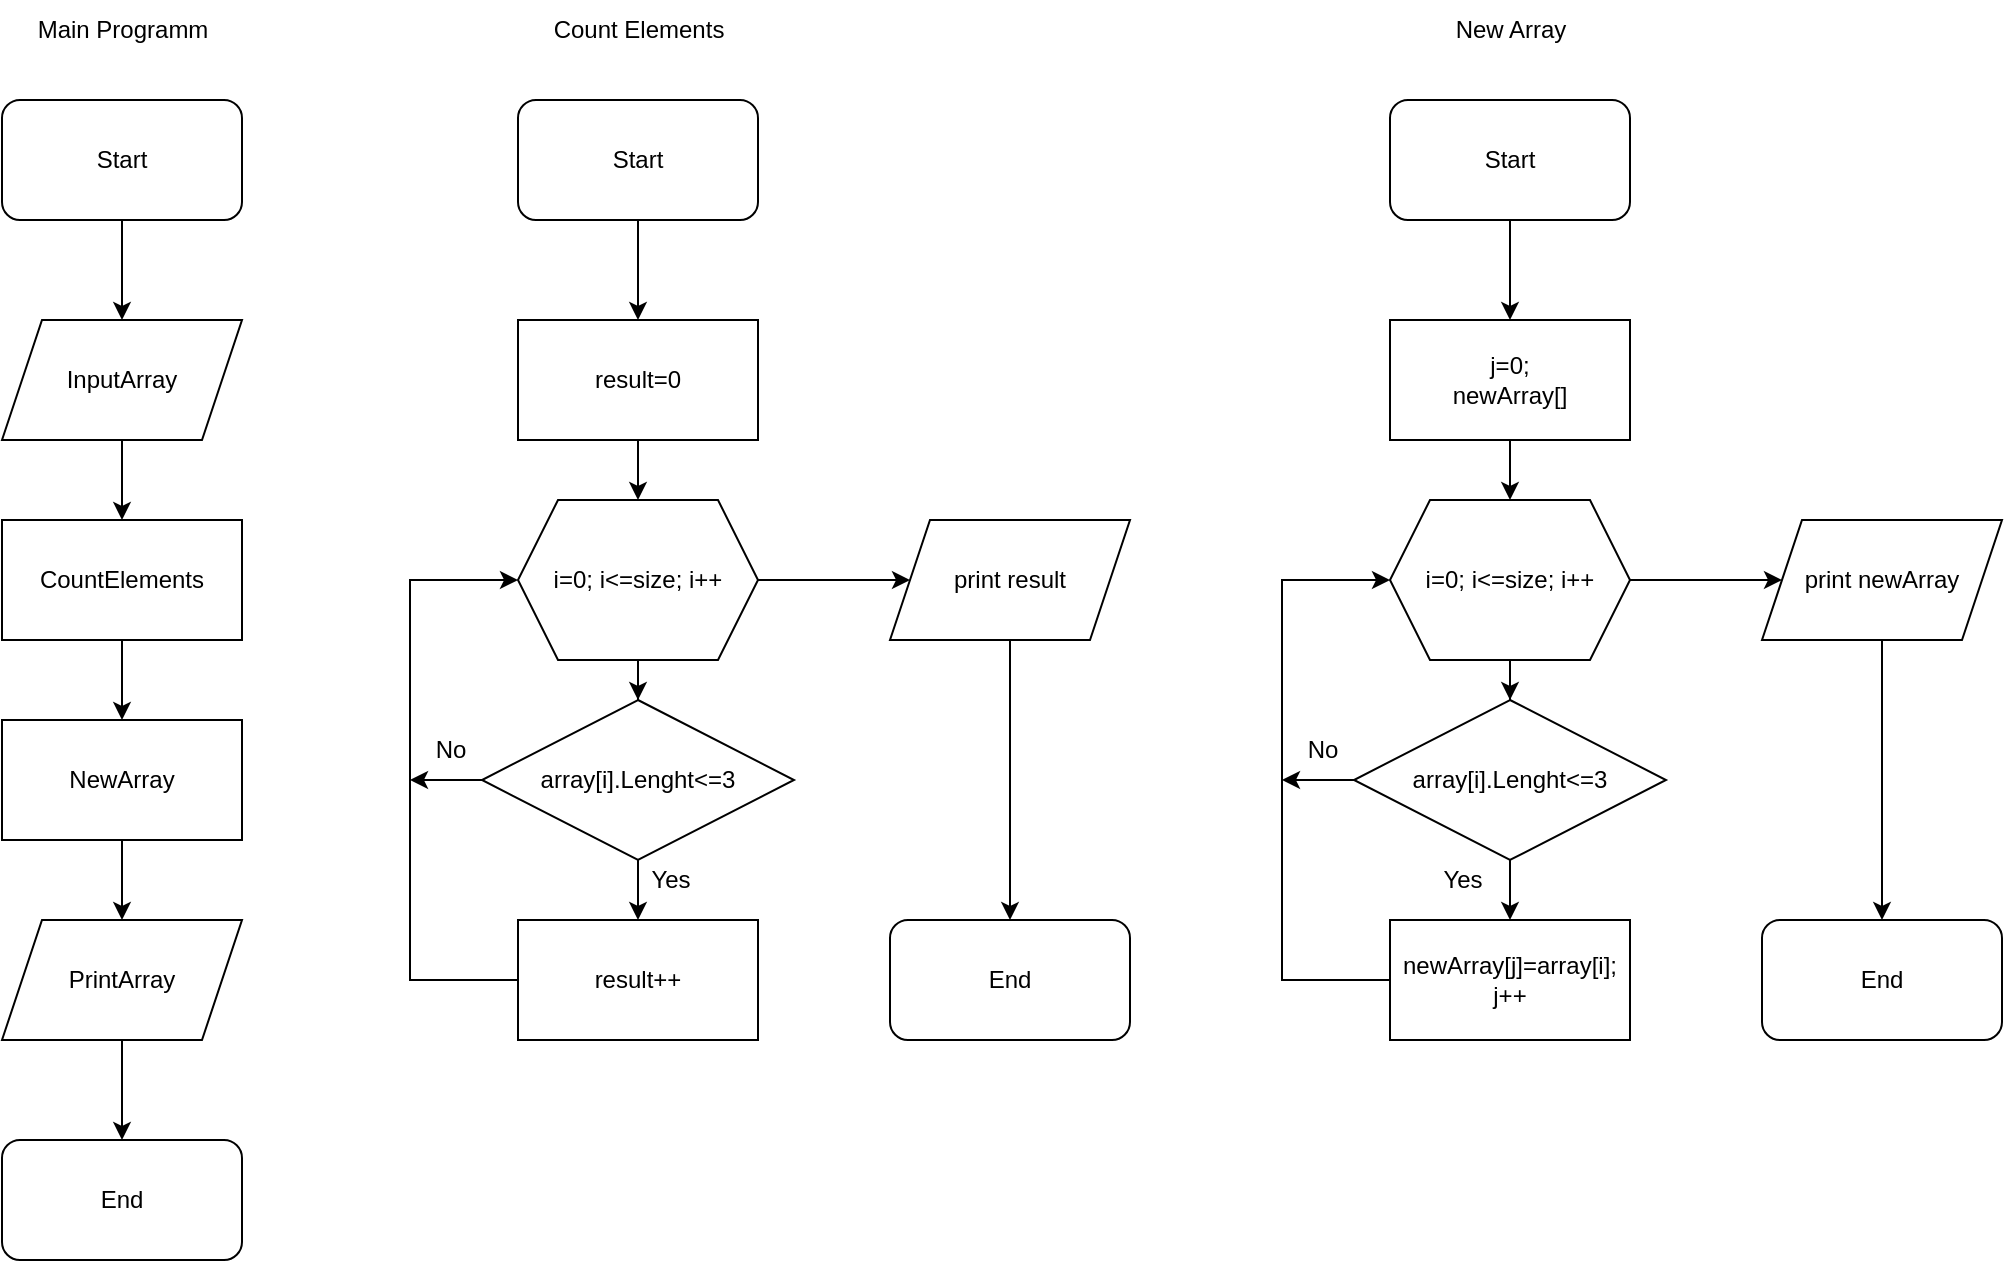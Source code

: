 <mxfile version="21.0.2" type="device"><diagram name="Страница 1" id="n3OJc6epelYWP1ulAvWy"><mxGraphModel dx="2074" dy="1148" grid="1" gridSize="10" guides="1" tooltips="1" connect="1" arrows="1" fold="1" page="1" pageScale="1" pageWidth="827" pageHeight="1169" math="0" shadow="0"><root><mxCell id="0"/><mxCell id="1" parent="0"/><mxCell id="1DP6sYSXfSg_rtuwrf0m-7" style="edgeStyle=orthogonalEdgeStyle;rounded=0;orthogonalLoop=1;jettySize=auto;html=1;" edge="1" parent="1" source="1DP6sYSXfSg_rtuwrf0m-1" target="1DP6sYSXfSg_rtuwrf0m-2"><mxGeometry relative="1" as="geometry"/></mxCell><mxCell id="1DP6sYSXfSg_rtuwrf0m-1" value="Start" style="rounded=1;whiteSpace=wrap;html=1;" vertex="1" parent="1"><mxGeometry x="30" y="50" width="120" height="60" as="geometry"/></mxCell><mxCell id="1DP6sYSXfSg_rtuwrf0m-8" style="edgeStyle=orthogonalEdgeStyle;rounded=0;orthogonalLoop=1;jettySize=auto;html=1;" edge="1" parent="1" source="1DP6sYSXfSg_rtuwrf0m-2" target="1DP6sYSXfSg_rtuwrf0m-3"><mxGeometry relative="1" as="geometry"/></mxCell><mxCell id="1DP6sYSXfSg_rtuwrf0m-2" value="InputArray" style="shape=parallelogram;perimeter=parallelogramPerimeter;whiteSpace=wrap;html=1;fixedSize=1;" vertex="1" parent="1"><mxGeometry x="30" y="160" width="120" height="60" as="geometry"/></mxCell><mxCell id="1DP6sYSXfSg_rtuwrf0m-9" style="edgeStyle=orthogonalEdgeStyle;rounded=0;orthogonalLoop=1;jettySize=auto;html=1;" edge="1" parent="1" source="1DP6sYSXfSg_rtuwrf0m-3" target="1DP6sYSXfSg_rtuwrf0m-4"><mxGeometry relative="1" as="geometry"/></mxCell><mxCell id="1DP6sYSXfSg_rtuwrf0m-3" value="CountElements" style="rounded=0;whiteSpace=wrap;html=1;" vertex="1" parent="1"><mxGeometry x="30" y="260" width="120" height="60" as="geometry"/></mxCell><mxCell id="1DP6sYSXfSg_rtuwrf0m-10" style="edgeStyle=orthogonalEdgeStyle;rounded=0;orthogonalLoop=1;jettySize=auto;html=1;" edge="1" parent="1" source="1DP6sYSXfSg_rtuwrf0m-4" target="1DP6sYSXfSg_rtuwrf0m-72"><mxGeometry relative="1" as="geometry"><mxPoint x="90" y="460.0" as="targetPoint"/></mxGeometry></mxCell><mxCell id="1DP6sYSXfSg_rtuwrf0m-4" value="NewArray" style="rounded=0;whiteSpace=wrap;html=1;" vertex="1" parent="1"><mxGeometry x="30" y="360" width="120" height="60" as="geometry"/></mxCell><mxCell id="1DP6sYSXfSg_rtuwrf0m-6" value="End" style="rounded=1;whiteSpace=wrap;html=1;" vertex="1" parent="1"><mxGeometry x="30" y="570" width="120" height="60" as="geometry"/></mxCell><mxCell id="1DP6sYSXfSg_rtuwrf0m-12" value="Main Programm&lt;br&gt;" style="text;html=1;align=center;verticalAlign=middle;resizable=0;points=[];autosize=1;strokeColor=none;fillColor=none;" vertex="1" parent="1"><mxGeometry x="35" width="110" height="30" as="geometry"/></mxCell><mxCell id="1DP6sYSXfSg_rtuwrf0m-13" value="Count Elements&lt;br&gt;" style="text;html=1;align=center;verticalAlign=middle;resizable=0;points=[];autosize=1;strokeColor=none;fillColor=none;" vertex="1" parent="1"><mxGeometry x="293" width="110" height="30" as="geometry"/></mxCell><mxCell id="1DP6sYSXfSg_rtuwrf0m-19" style="edgeStyle=orthogonalEdgeStyle;rounded=0;orthogonalLoop=1;jettySize=auto;html=1;" edge="1" parent="1" source="1DP6sYSXfSg_rtuwrf0m-14" target="1DP6sYSXfSg_rtuwrf0m-15"><mxGeometry relative="1" as="geometry"/></mxCell><mxCell id="1DP6sYSXfSg_rtuwrf0m-14" value="Start" style="rounded=1;whiteSpace=wrap;html=1;" vertex="1" parent="1"><mxGeometry x="288" y="50" width="120" height="60" as="geometry"/></mxCell><mxCell id="1DP6sYSXfSg_rtuwrf0m-20" style="edgeStyle=orthogonalEdgeStyle;rounded=0;orthogonalLoop=1;jettySize=auto;html=1;" edge="1" parent="1" source="1DP6sYSXfSg_rtuwrf0m-15" target="1DP6sYSXfSg_rtuwrf0m-16"><mxGeometry relative="1" as="geometry"/></mxCell><mxCell id="1DP6sYSXfSg_rtuwrf0m-15" value="result=0" style="rounded=0;whiteSpace=wrap;html=1;" vertex="1" parent="1"><mxGeometry x="288" y="160" width="120" height="60" as="geometry"/></mxCell><mxCell id="1DP6sYSXfSg_rtuwrf0m-21" style="edgeStyle=orthogonalEdgeStyle;rounded=0;orthogonalLoop=1;jettySize=auto;html=1;" edge="1" parent="1" source="1DP6sYSXfSg_rtuwrf0m-16" target="1DP6sYSXfSg_rtuwrf0m-17"><mxGeometry relative="1" as="geometry"/></mxCell><mxCell id="1DP6sYSXfSg_rtuwrf0m-36" style="edgeStyle=orthogonalEdgeStyle;rounded=0;orthogonalLoop=1;jettySize=auto;html=1;" edge="1" parent="1" source="1DP6sYSXfSg_rtuwrf0m-16" target="1DP6sYSXfSg_rtuwrf0m-73"><mxGeometry relative="1" as="geometry"><mxPoint x="474" y="290" as="targetPoint"/></mxGeometry></mxCell><mxCell id="1DP6sYSXfSg_rtuwrf0m-16" value="i=0; i&amp;lt;=size; i++" style="shape=hexagon;perimeter=hexagonPerimeter2;whiteSpace=wrap;html=1;fixedSize=1;" vertex="1" parent="1"><mxGeometry x="288" y="250" width="120" height="80" as="geometry"/></mxCell><mxCell id="1DP6sYSXfSg_rtuwrf0m-25" style="edgeStyle=orthogonalEdgeStyle;rounded=0;orthogonalLoop=1;jettySize=auto;html=1;" edge="1" parent="1" source="1DP6sYSXfSg_rtuwrf0m-17" target="1DP6sYSXfSg_rtuwrf0m-18"><mxGeometry relative="1" as="geometry"><Array as="points"><mxPoint x="348" y="440"/><mxPoint x="348" y="440"/></Array></mxGeometry></mxCell><mxCell id="1DP6sYSXfSg_rtuwrf0m-79" style="edgeStyle=orthogonalEdgeStyle;rounded=0;orthogonalLoop=1;jettySize=auto;html=1;" edge="1" parent="1" source="1DP6sYSXfSg_rtuwrf0m-17"><mxGeometry relative="1" as="geometry"><mxPoint x="234" y="390" as="targetPoint"/></mxGeometry></mxCell><mxCell id="1DP6sYSXfSg_rtuwrf0m-17" value="array[i].Lenght&amp;lt;=3" style="rhombus;whiteSpace=wrap;html=1;" vertex="1" parent="1"><mxGeometry x="270" y="350" width="156" height="80" as="geometry"/></mxCell><mxCell id="1DP6sYSXfSg_rtuwrf0m-22" style="edgeStyle=orthogonalEdgeStyle;rounded=0;orthogonalLoop=1;jettySize=auto;html=1;startArrow=none;" edge="1" parent="1" source="1DP6sYSXfSg_rtuwrf0m-18" target="1DP6sYSXfSg_rtuwrf0m-16"><mxGeometry relative="1" as="geometry"><mxPoint x="204" y="290" as="targetPoint"/><Array as="points"><mxPoint x="234" y="490"/><mxPoint x="234" y="290"/></Array></mxGeometry></mxCell><mxCell id="1DP6sYSXfSg_rtuwrf0m-18" value="result++" style="rounded=0;whiteSpace=wrap;html=1;" vertex="1" parent="1"><mxGeometry x="288" y="460" width="120" height="60" as="geometry"/></mxCell><mxCell id="1DP6sYSXfSg_rtuwrf0m-30" style="edgeStyle=orthogonalEdgeStyle;rounded=0;orthogonalLoop=1;jettySize=auto;html=1;" edge="1" parent="1" source="1DP6sYSXfSg_rtuwrf0m-72" target="1DP6sYSXfSg_rtuwrf0m-6"><mxGeometry relative="1" as="geometry"><mxPoint x="90" y="540" as="sourcePoint"/></mxGeometry></mxCell><mxCell id="1DP6sYSXfSg_rtuwrf0m-33" value="End" style="rounded=1;whiteSpace=wrap;html=1;" vertex="1" parent="1"><mxGeometry x="474" y="460" width="120" height="60" as="geometry"/></mxCell><mxCell id="1DP6sYSXfSg_rtuwrf0m-37" style="edgeStyle=orthogonalEdgeStyle;rounded=0;orthogonalLoop=1;jettySize=auto;html=1;" edge="1" parent="1" source="1DP6sYSXfSg_rtuwrf0m-73" target="1DP6sYSXfSg_rtuwrf0m-33"><mxGeometry relative="1" as="geometry"><mxPoint x="554" y="470.0" as="targetPoint"/><mxPoint x="534" y="330" as="sourcePoint"/></mxGeometry></mxCell><mxCell id="1DP6sYSXfSg_rtuwrf0m-56" value="New Array" style="text;html=1;align=center;verticalAlign=middle;resizable=0;points=[];autosize=1;strokeColor=none;fillColor=none;" vertex="1" parent="1"><mxGeometry x="744" width="80" height="30" as="geometry"/></mxCell><mxCell id="1DP6sYSXfSg_rtuwrf0m-57" style="edgeStyle=orthogonalEdgeStyle;rounded=0;orthogonalLoop=1;jettySize=auto;html=1;" edge="1" parent="1" source="1DP6sYSXfSg_rtuwrf0m-58" target="1DP6sYSXfSg_rtuwrf0m-60"><mxGeometry relative="1" as="geometry"/></mxCell><mxCell id="1DP6sYSXfSg_rtuwrf0m-58" value="Start" style="rounded=1;whiteSpace=wrap;html=1;" vertex="1" parent="1"><mxGeometry x="724" y="50" width="120" height="60" as="geometry"/></mxCell><mxCell id="1DP6sYSXfSg_rtuwrf0m-59" style="edgeStyle=orthogonalEdgeStyle;rounded=0;orthogonalLoop=1;jettySize=auto;html=1;" edge="1" parent="1" source="1DP6sYSXfSg_rtuwrf0m-60" target="1DP6sYSXfSg_rtuwrf0m-63"><mxGeometry relative="1" as="geometry"/></mxCell><mxCell id="1DP6sYSXfSg_rtuwrf0m-60" value="j=0;&lt;br&gt;newArray[]" style="rounded=0;whiteSpace=wrap;html=1;" vertex="1" parent="1"><mxGeometry x="724" y="160" width="120" height="60" as="geometry"/></mxCell><mxCell id="1DP6sYSXfSg_rtuwrf0m-61" style="edgeStyle=orthogonalEdgeStyle;rounded=0;orthogonalLoop=1;jettySize=auto;html=1;" edge="1" parent="1" source="1DP6sYSXfSg_rtuwrf0m-63" target="1DP6sYSXfSg_rtuwrf0m-66"><mxGeometry relative="1" as="geometry"/></mxCell><mxCell id="1DP6sYSXfSg_rtuwrf0m-62" style="edgeStyle=orthogonalEdgeStyle;rounded=0;orthogonalLoop=1;jettySize=auto;html=1;" edge="1" parent="1" source="1DP6sYSXfSg_rtuwrf0m-63" target="1DP6sYSXfSg_rtuwrf0m-83"><mxGeometry relative="1" as="geometry"><mxPoint x="910" y="290" as="targetPoint"/></mxGeometry></mxCell><mxCell id="1DP6sYSXfSg_rtuwrf0m-63" value="i=0; i&amp;lt;=size; i++" style="shape=hexagon;perimeter=hexagonPerimeter2;whiteSpace=wrap;html=1;fixedSize=1;" vertex="1" parent="1"><mxGeometry x="724" y="250" width="120" height="80" as="geometry"/></mxCell><mxCell id="1DP6sYSXfSg_rtuwrf0m-64" style="edgeStyle=orthogonalEdgeStyle;rounded=0;orthogonalLoop=1;jettySize=auto;html=1;" edge="1" parent="1" source="1DP6sYSXfSg_rtuwrf0m-68" target="1DP6sYSXfSg_rtuwrf0m-63"><mxGeometry relative="1" as="geometry"><mxPoint x="700" y="300" as="targetPoint"/><Array as="points"><mxPoint x="670" y="490"/><mxPoint x="670" y="290"/></Array></mxGeometry></mxCell><mxCell id="1DP6sYSXfSg_rtuwrf0m-65" style="edgeStyle=orthogonalEdgeStyle;rounded=0;orthogonalLoop=1;jettySize=auto;html=1;" edge="1" parent="1" source="1DP6sYSXfSg_rtuwrf0m-66" target="1DP6sYSXfSg_rtuwrf0m-68"><mxGeometry relative="1" as="geometry"/></mxCell><mxCell id="1DP6sYSXfSg_rtuwrf0m-82" style="edgeStyle=orthogonalEdgeStyle;rounded=0;orthogonalLoop=1;jettySize=auto;html=1;" edge="1" parent="1" source="1DP6sYSXfSg_rtuwrf0m-66"><mxGeometry relative="1" as="geometry"><mxPoint x="670" y="390" as="targetPoint"/></mxGeometry></mxCell><mxCell id="1DP6sYSXfSg_rtuwrf0m-66" value="array[i].Lenght&amp;lt;=3" style="rhombus;whiteSpace=wrap;html=1;" vertex="1" parent="1"><mxGeometry x="706" y="350" width="156" height="80" as="geometry"/></mxCell><mxCell id="1DP6sYSXfSg_rtuwrf0m-68" value="newArray[j]=array[i];&lt;br&gt;j++" style="rounded=0;whiteSpace=wrap;html=1;" vertex="1" parent="1"><mxGeometry x="724" y="460" width="120" height="60" as="geometry"/></mxCell><mxCell id="1DP6sYSXfSg_rtuwrf0m-69" value="End" style="rounded=1;whiteSpace=wrap;html=1;" vertex="1" parent="1"><mxGeometry x="910" y="460" width="120" height="60" as="geometry"/></mxCell><mxCell id="1DP6sYSXfSg_rtuwrf0m-70" style="edgeStyle=orthogonalEdgeStyle;rounded=0;orthogonalLoop=1;jettySize=auto;html=1;exitX=0.5;exitY=1;exitDx=0;exitDy=0;" edge="1" parent="1" source="1DP6sYSXfSg_rtuwrf0m-83" target="1DP6sYSXfSg_rtuwrf0m-69"><mxGeometry relative="1" as="geometry"><mxPoint x="990" y="470.0" as="targetPoint"/><mxPoint x="970" y="330" as="sourcePoint"/></mxGeometry></mxCell><mxCell id="1DP6sYSXfSg_rtuwrf0m-72" value="PrintArray" style="shape=parallelogram;perimeter=parallelogramPerimeter;whiteSpace=wrap;html=1;fixedSize=1;" vertex="1" parent="1"><mxGeometry x="30" y="460" width="120" height="60" as="geometry"/></mxCell><mxCell id="1DP6sYSXfSg_rtuwrf0m-73" value="print result" style="shape=parallelogram;perimeter=parallelogramPerimeter;whiteSpace=wrap;html=1;fixedSize=1;" vertex="1" parent="1"><mxGeometry x="474" y="260" width="120" height="60" as="geometry"/></mxCell><mxCell id="1DP6sYSXfSg_rtuwrf0m-74" value="Yes" style="text;html=1;align=center;verticalAlign=middle;resizable=0;points=[];autosize=1;strokeColor=none;fillColor=none;" vertex="1" parent="1"><mxGeometry x="344" y="425" width="40" height="30" as="geometry"/></mxCell><mxCell id="1DP6sYSXfSg_rtuwrf0m-75" value="No" style="text;html=1;align=center;verticalAlign=middle;resizable=0;points=[];autosize=1;strokeColor=none;fillColor=none;" vertex="1" parent="1"><mxGeometry x="234" y="360" width="40" height="30" as="geometry"/></mxCell><mxCell id="1DP6sYSXfSg_rtuwrf0m-80" value="Yes" style="text;html=1;align=center;verticalAlign=middle;resizable=0;points=[];autosize=1;strokeColor=none;fillColor=none;" vertex="1" parent="1"><mxGeometry x="740" y="425" width="40" height="30" as="geometry"/></mxCell><mxCell id="1DP6sYSXfSg_rtuwrf0m-81" value="No" style="text;html=1;align=center;verticalAlign=middle;resizable=0;points=[];autosize=1;strokeColor=none;fillColor=none;" vertex="1" parent="1"><mxGeometry x="670" y="360" width="40" height="30" as="geometry"/></mxCell><mxCell id="1DP6sYSXfSg_rtuwrf0m-83" value="print newArray" style="shape=parallelogram;perimeter=parallelogramPerimeter;whiteSpace=wrap;html=1;fixedSize=1;" vertex="1" parent="1"><mxGeometry x="910" y="260" width="120" height="60" as="geometry"/></mxCell></root></mxGraphModel></diagram></mxfile>